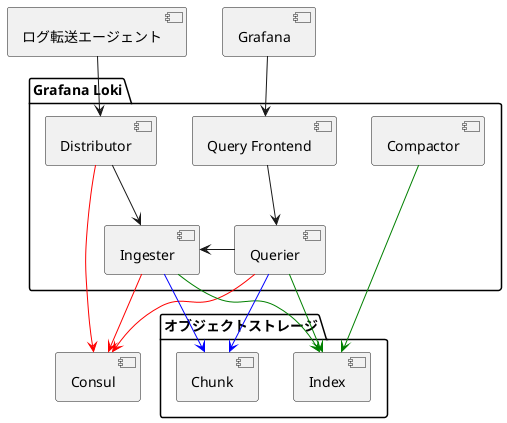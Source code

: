 @startuml

package "Grafana Loki" {
	[Distributor]
	[Ingester]
	[Querier]
	[Query Frontend]
	[Compactor]
}

[ログ転送エージェント] -down-> [Distributor]
[Distributor] -down-> [Consul] #red
[Distributor] -down-> [Ingester]
[Ingester] -down-> [Consul] #red
[Grafana] -down-> [Query Frontend]
[Query Frontend] -down-> [Querier]
[Querier] -down-> [Consul] #red

package "オブジェクトストレージ" {
	[Index]
	[Chunk]
}

[Ingester] -down-> [Index] #green
[Ingester] -down-> [Chunk] #blue
[Querier] -down-> [Index] #green
[Querier] -down-> [Chunk] #blue
[Compactor] -down-> [Index] #green
[Querier] -right-> [Ingester]

@enduml
